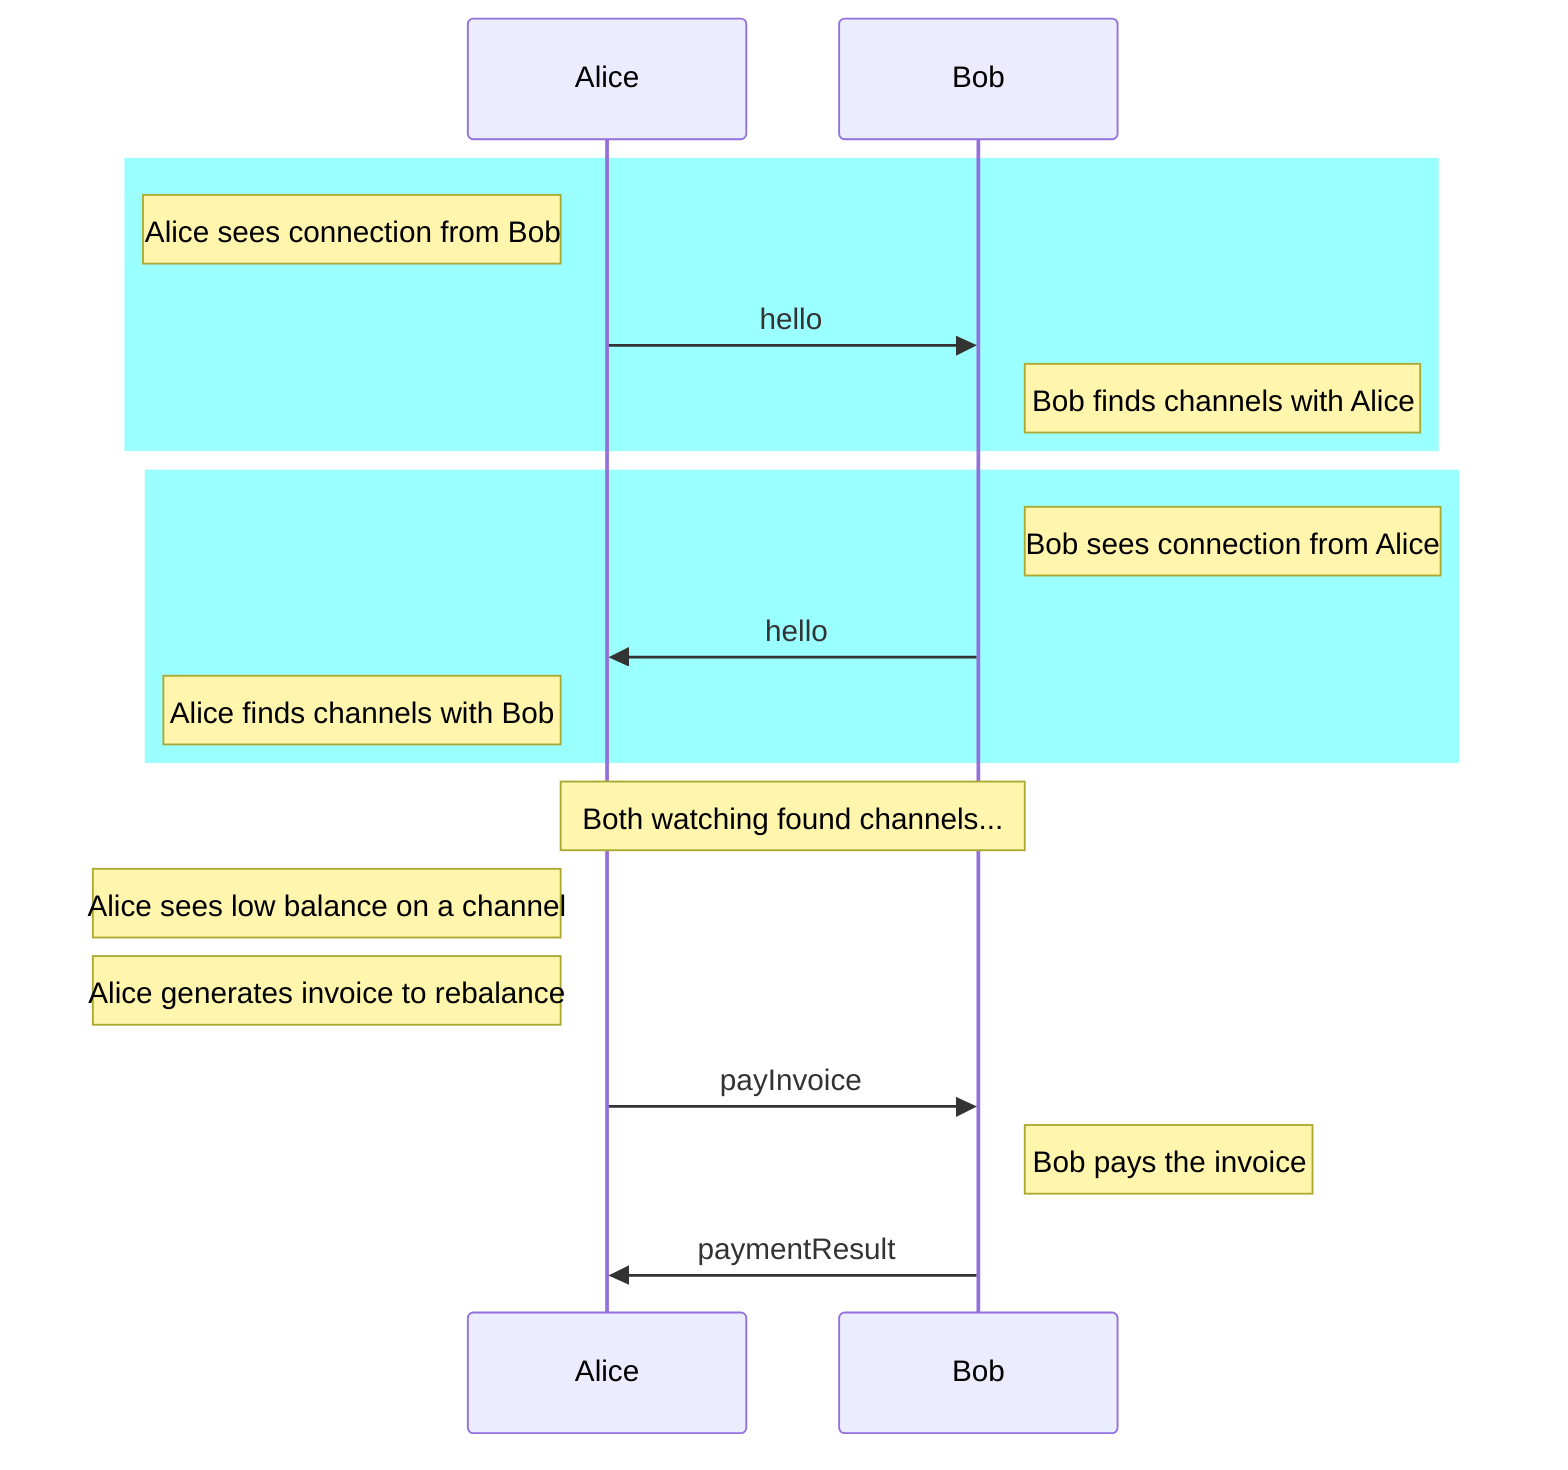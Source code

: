 %% Mermaid js diagram script. See https://github.com/mermaidjs/mermaid.cli
%% Editor https://mermaid-js.github.io/mermaid-live-editor/edit
sequenceDiagram
    participant Alice
    participant Bob

    rect rgb(155,255,255)
    Note left of Alice: Alice sees connection from Bob
    Alice->>Bob: hello
    Note right of Bob: Bob finds channels with Alice
    end
    rect rgb(155,255,255)
    Note right of Bob: Bob sees connection from Alice
    Bob->>Alice: hello
    Note left of Alice: Alice finds channels with Bob
    end
    Note over Alice, Bob: Both watching found channels...
    Note left of Alice: Alice sees low balance on a channel
    Note left of Alice: Alice generates invoice to rebalance
    Alice->>Bob: payInvoice
    Note right of Bob: Bob pays the invoice
    Bob->>Alice: paymentResult